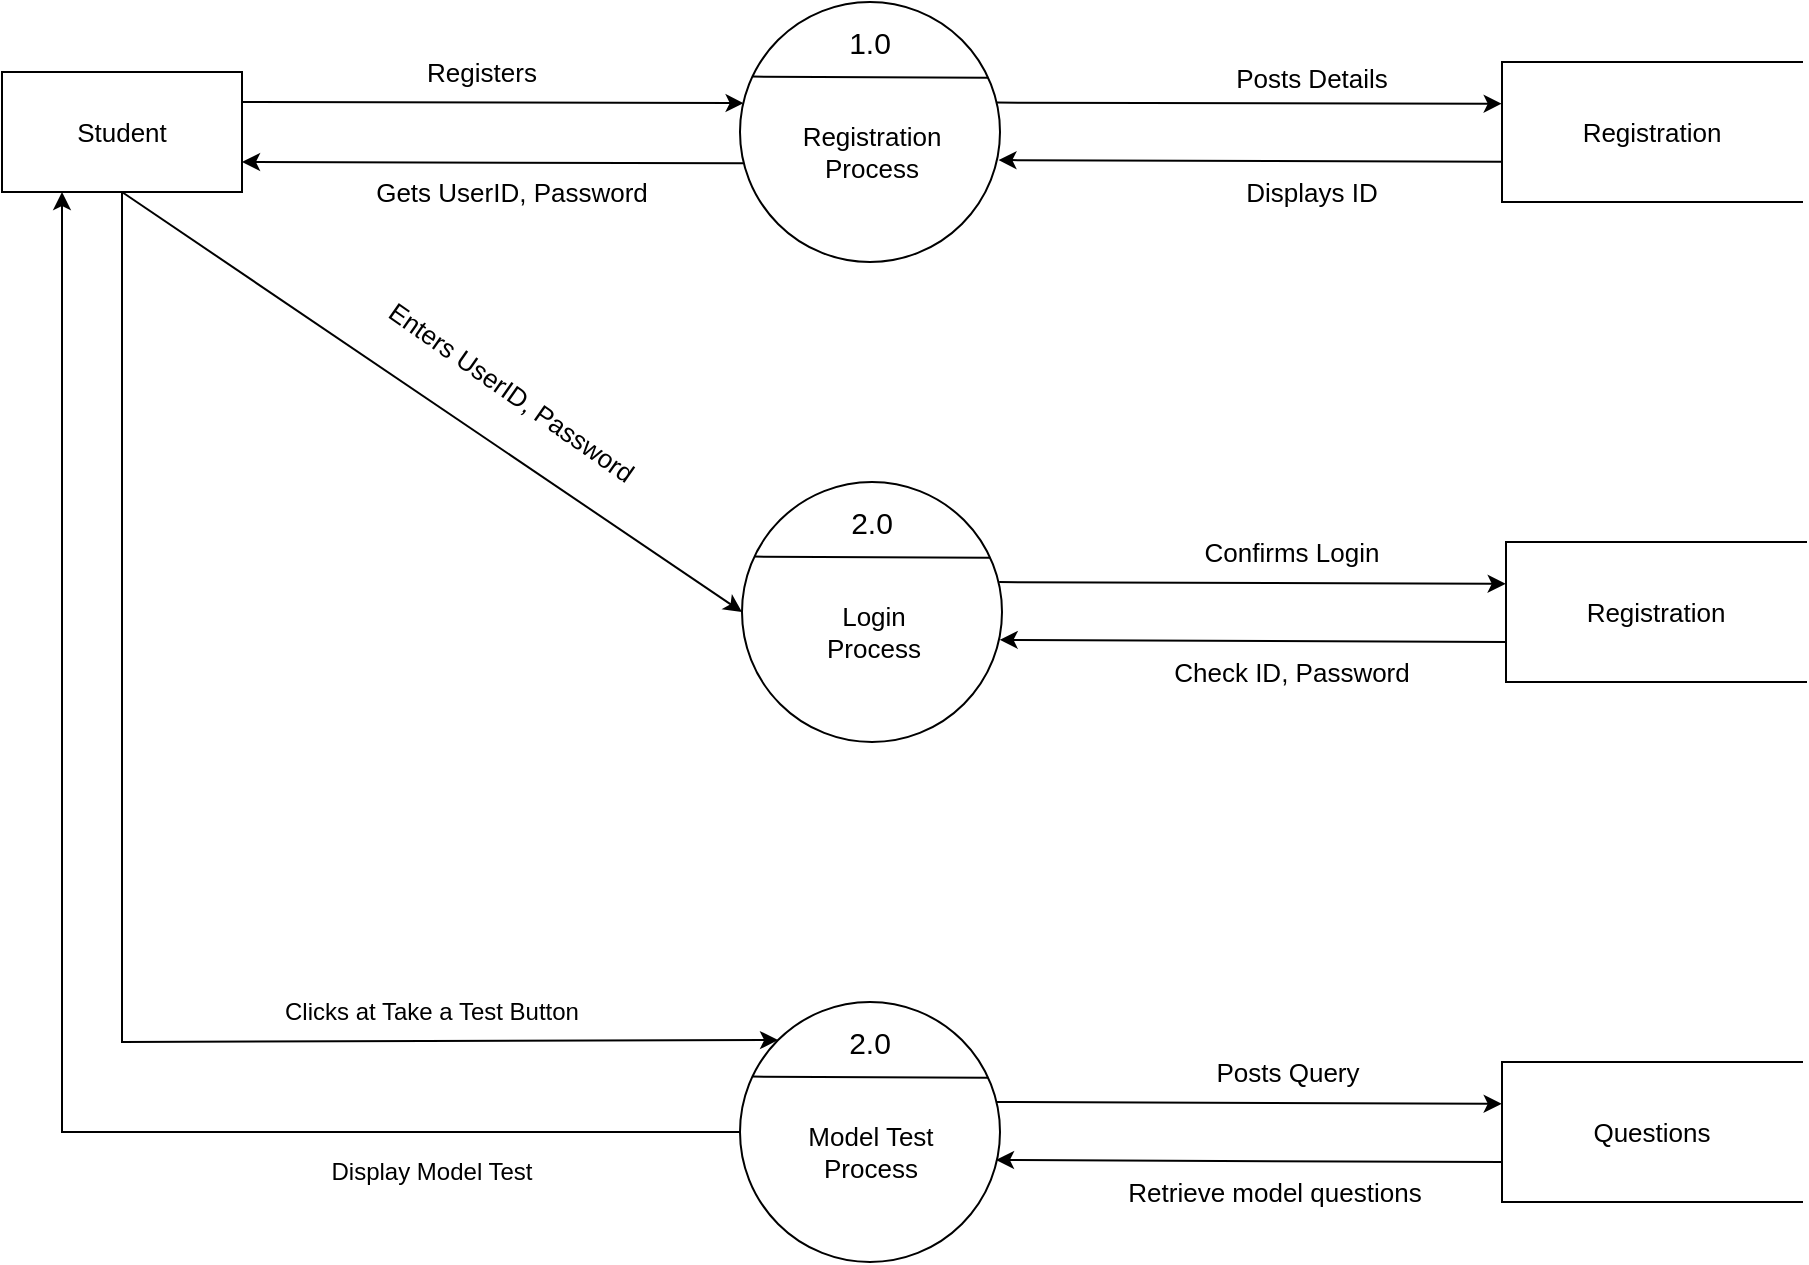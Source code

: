 <mxfile version="21.2.1" type="device">
  <diagram name="Page-1" id="Z-wb2gNtwLOhCS0-J-pc">
    <mxGraphModel dx="1234" dy="726" grid="1" gridSize="10" guides="1" tooltips="1" connect="1" arrows="1" fold="1" page="0" pageScale="1" pageWidth="850" pageHeight="1100" math="0" shadow="0">
      <root>
        <mxCell id="0" />
        <mxCell id="1" parent="0" />
        <mxCell id="Jwdn6dMMMGBfEsykWMbw-2" value="&lt;font style=&quot;font-size: 20px;&quot;&gt;&lt;br&gt;&lt;/font&gt;" style="ellipse;whiteSpace=wrap;html=1;aspect=fixed;" parent="1" vertex="1">
          <mxGeometry x="409" y="180" width="130" height="130" as="geometry" />
        </mxCell>
        <mxCell id="Jwdn6dMMMGBfEsykWMbw-9" value="" style="endArrow=none;html=1;rounded=0;exitX=0.049;exitY=0.287;exitDx=0;exitDy=0;entryX=0.955;entryY=0.291;entryDx=0;entryDy=0;exitPerimeter=0;entryPerimeter=0;" parent="1" source="Jwdn6dMMMGBfEsykWMbw-2" target="Jwdn6dMMMGBfEsykWMbw-2" edge="1">
          <mxGeometry width="50" height="50" relative="1" as="geometry">
            <mxPoint x="420.18" y="217.47" as="sourcePoint" />
            <mxPoint x="527.95" y="217.86" as="targetPoint" />
          </mxGeometry>
        </mxCell>
        <mxCell id="Jwdn6dMMMGBfEsykWMbw-10" value="&lt;font style=&quot;font-size: 15px;&quot;&gt;1.0&lt;/font&gt;" style="text;html=1;strokeColor=none;fillColor=none;align=center;verticalAlign=middle;whiteSpace=wrap;rounded=0;" parent="1" vertex="1">
          <mxGeometry x="454" y="190" width="40" height="20" as="geometry" />
        </mxCell>
        <mxCell id="Jwdn6dMMMGBfEsykWMbw-11" value="&lt;font style=&quot;font-size: 13px;&quot;&gt;Registration&lt;br&gt;Process&lt;/font&gt;" style="text;html=1;strokeColor=none;fillColor=none;align=center;verticalAlign=middle;whiteSpace=wrap;rounded=0;" parent="1" vertex="1">
          <mxGeometry x="445" y="240" width="60" height="30" as="geometry" />
        </mxCell>
        <mxCell id="Jwdn6dMMMGBfEsykWMbw-12" value="&lt;font style=&quot;font-size: 13px;&quot;&gt;Student&lt;/font&gt;" style="rounded=0;whiteSpace=wrap;html=1;" parent="1" vertex="1">
          <mxGeometry x="40" y="215" width="120" height="60" as="geometry" />
        </mxCell>
        <mxCell id="Jwdn6dMMMGBfEsykWMbw-13" value="" style="endArrow=classic;html=1;rounded=0;exitX=1;exitY=0.25;exitDx=0;exitDy=0;entryX=0.014;entryY=0.389;entryDx=0;entryDy=0;entryPerimeter=0;" parent="1" source="Jwdn6dMMMGBfEsykWMbw-12" target="Jwdn6dMMMGBfEsykWMbw-2" edge="1">
          <mxGeometry width="50" height="50" relative="1" as="geometry">
            <mxPoint x="280" y="350" as="sourcePoint" />
            <mxPoint x="330" y="300" as="targetPoint" />
          </mxGeometry>
        </mxCell>
        <mxCell id="Jwdn6dMMMGBfEsykWMbw-14" value="" style="endArrow=classic;html=1;rounded=0;exitX=0.013;exitY=0.62;exitDx=0;exitDy=0;entryX=1;entryY=0.75;entryDx=0;entryDy=0;exitPerimeter=0;" parent="1" source="Jwdn6dMMMGBfEsykWMbw-2" target="Jwdn6dMMMGBfEsykWMbw-12" edge="1">
          <mxGeometry width="50" height="50" relative="1" as="geometry">
            <mxPoint x="409" y="270" as="sourcePoint" />
            <mxPoint x="130" y="270" as="targetPoint" />
          </mxGeometry>
        </mxCell>
        <mxCell id="Jwdn6dMMMGBfEsykWMbw-16" value="&lt;font style=&quot;font-size: 13px;&quot;&gt;Registers&lt;/font&gt;" style="text;html=1;strokeColor=none;fillColor=none;align=center;verticalAlign=middle;whiteSpace=wrap;rounded=0;" parent="1" vertex="1">
          <mxGeometry x="250" y="200" width="60" height="30" as="geometry" />
        </mxCell>
        <mxCell id="Jwdn6dMMMGBfEsykWMbw-20" value="&lt;font style=&quot;font-size: 13px;&quot;&gt;Gets UserID, Password&lt;/font&gt;" style="text;html=1;strokeColor=none;fillColor=none;align=center;verticalAlign=middle;whiteSpace=wrap;rounded=0;" parent="1" vertex="1">
          <mxGeometry x="220" y="260" width="150" height="30" as="geometry" />
        </mxCell>
        <mxCell id="Jwdn6dMMMGBfEsykWMbw-26" value="&lt;font style=&quot;font-size: 20px;&quot;&gt;&lt;br&gt;&lt;/font&gt;" style="ellipse;whiteSpace=wrap;html=1;aspect=fixed;" parent="1" vertex="1">
          <mxGeometry x="410" y="420" width="130" height="130" as="geometry" />
        </mxCell>
        <mxCell id="Jwdn6dMMMGBfEsykWMbw-27" value="" style="endArrow=none;html=1;rounded=0;exitX=0.049;exitY=0.287;exitDx=0;exitDy=0;entryX=0.955;entryY=0.291;entryDx=0;entryDy=0;exitPerimeter=0;entryPerimeter=0;" parent="1" source="Jwdn6dMMMGBfEsykWMbw-26" target="Jwdn6dMMMGBfEsykWMbw-26" edge="1">
          <mxGeometry width="50" height="50" relative="1" as="geometry">
            <mxPoint x="421.18" y="457.47" as="sourcePoint" />
            <mxPoint x="528.95" y="457.86" as="targetPoint" />
          </mxGeometry>
        </mxCell>
        <mxCell id="Jwdn6dMMMGBfEsykWMbw-28" value="&lt;font style=&quot;font-size: 15px;&quot;&gt;2.0&lt;/font&gt;" style="text;html=1;strokeColor=none;fillColor=none;align=center;verticalAlign=middle;whiteSpace=wrap;rounded=0;" parent="1" vertex="1">
          <mxGeometry x="455" y="430" width="40" height="20" as="geometry" />
        </mxCell>
        <mxCell id="Jwdn6dMMMGBfEsykWMbw-29" value="&lt;font style=&quot;font-size: 13px;&quot;&gt;Login&lt;br&gt;Process&lt;/font&gt;" style="text;html=1;strokeColor=none;fillColor=none;align=center;verticalAlign=middle;whiteSpace=wrap;rounded=0;" parent="1" vertex="1">
          <mxGeometry x="446" y="480" width="60" height="30" as="geometry" />
        </mxCell>
        <mxCell id="Jwdn6dMMMGBfEsykWMbw-30" value="" style="endArrow=classic;html=1;rounded=0;exitX=0.5;exitY=1;exitDx=0;exitDy=0;entryX=0;entryY=0.5;entryDx=0;entryDy=0;" parent="1" source="Jwdn6dMMMGBfEsykWMbw-12" target="Jwdn6dMMMGBfEsykWMbw-26" edge="1">
          <mxGeometry width="50" height="50" relative="1" as="geometry">
            <mxPoint x="360" y="460" as="sourcePoint" />
            <mxPoint x="410" y="410" as="targetPoint" />
          </mxGeometry>
        </mxCell>
        <mxCell id="Jwdn6dMMMGBfEsykWMbw-31" value="&lt;font style=&quot;font-size: 13px;&quot;&gt;Enters UserID, Password&lt;/font&gt;" style="text;html=1;strokeColor=none;fillColor=none;align=center;verticalAlign=middle;whiteSpace=wrap;rounded=0;rotation=35;" parent="1" vertex="1">
          <mxGeometry x="205" y="360" width="180" height="30" as="geometry" />
        </mxCell>
        <mxCell id="Jwdn6dMMMGBfEsykWMbw-36" value="&lt;font style=&quot;font-size: 20px;&quot;&gt;&lt;br&gt;&lt;/font&gt;" style="ellipse;whiteSpace=wrap;html=1;aspect=fixed;" parent="1" vertex="1">
          <mxGeometry x="409" y="680" width="130" height="130" as="geometry" />
        </mxCell>
        <mxCell id="Jwdn6dMMMGBfEsykWMbw-37" value="" style="endArrow=none;html=1;rounded=0;exitX=0.049;exitY=0.287;exitDx=0;exitDy=0;entryX=0.955;entryY=0.291;entryDx=0;entryDy=0;exitPerimeter=0;entryPerimeter=0;" parent="1" source="Jwdn6dMMMGBfEsykWMbw-36" target="Jwdn6dMMMGBfEsykWMbw-36" edge="1">
          <mxGeometry width="50" height="50" relative="1" as="geometry">
            <mxPoint x="420.18" y="717.47" as="sourcePoint" />
            <mxPoint x="527.95" y="717.86" as="targetPoint" />
          </mxGeometry>
        </mxCell>
        <mxCell id="Jwdn6dMMMGBfEsykWMbw-38" value="&lt;font style=&quot;font-size: 15px;&quot;&gt;2.0&lt;/font&gt;" style="text;html=1;strokeColor=none;fillColor=none;align=center;verticalAlign=middle;whiteSpace=wrap;rounded=0;" parent="1" vertex="1">
          <mxGeometry x="454" y="690" width="40" height="20" as="geometry" />
        </mxCell>
        <mxCell id="Jwdn6dMMMGBfEsykWMbw-39" value="&lt;span style=&quot;font-size: 13px;&quot;&gt;Model Test Process&lt;/span&gt;" style="text;html=1;strokeColor=none;fillColor=none;align=center;verticalAlign=middle;whiteSpace=wrap;rounded=0;" parent="1" vertex="1">
          <mxGeometry x="436.5" y="740" width="75" height="30" as="geometry" />
        </mxCell>
        <mxCell id="Jwdn6dMMMGBfEsykWMbw-41" value="" style="endArrow=classic;html=1;rounded=0;exitX=0.5;exitY=1;exitDx=0;exitDy=0;entryX=0;entryY=0;entryDx=0;entryDy=0;" parent="1" source="Jwdn6dMMMGBfEsykWMbw-12" target="Jwdn6dMMMGBfEsykWMbw-36" edge="1">
          <mxGeometry width="50" height="50" relative="1" as="geometry">
            <mxPoint x="530" y="640" as="sourcePoint" />
            <mxPoint x="580" y="590" as="targetPoint" />
            <Array as="points">
              <mxPoint x="100" y="700" />
            </Array>
          </mxGeometry>
        </mxCell>
        <mxCell id="Jwdn6dMMMGBfEsykWMbw-42" value="Display Model Test" style="text;html=1;strokeColor=none;fillColor=none;align=center;verticalAlign=middle;whiteSpace=wrap;rounded=0;rotation=0;" parent="1" vertex="1">
          <mxGeometry x="165" y="750" width="180" height="30" as="geometry" />
        </mxCell>
        <mxCell id="Jwdn6dMMMGBfEsykWMbw-43" value="" style="endArrow=classic;html=1;rounded=0;exitX=0;exitY=0.5;exitDx=0;exitDy=0;entryX=0.25;entryY=1;entryDx=0;entryDy=0;" parent="1" source="Jwdn6dMMMGBfEsykWMbw-36" target="Jwdn6dMMMGBfEsykWMbw-12" edge="1">
          <mxGeometry width="50" height="50" relative="1" as="geometry">
            <mxPoint x="360" y="775" as="sourcePoint" />
            <mxPoint x="60" y="280" as="targetPoint" />
            <Array as="points">
              <mxPoint x="70" y="745" />
            </Array>
          </mxGeometry>
        </mxCell>
        <mxCell id="Jwdn6dMMMGBfEsykWMbw-44" value="Clicks at Take a Test Button" style="text;html=1;strokeColor=none;fillColor=none;align=center;verticalAlign=middle;whiteSpace=wrap;rounded=0;rotation=0;" parent="1" vertex="1">
          <mxGeometry x="170" y="670" width="170" height="30" as="geometry" />
        </mxCell>
        <mxCell id="Jwdn6dMMMGBfEsykWMbw-48" value="" style="endArrow=classic;html=1;rounded=0;exitX=0.987;exitY=0.387;exitDx=0;exitDy=0;entryX=-0.001;entryY=0.298;entryDx=0;entryDy=0;entryPerimeter=0;exitPerimeter=0;" parent="1" source="Jwdn6dMMMGBfEsykWMbw-2" target="Jwdn6dMMMGBfEsykWMbw-58" edge="1">
          <mxGeometry width="50" height="50" relative="1" as="geometry">
            <mxPoint x="539" y="230" as="sourcePoint" />
            <mxPoint x="790" y="231" as="targetPoint" />
          </mxGeometry>
        </mxCell>
        <mxCell id="Jwdn6dMMMGBfEsykWMbw-49" value="" style="endArrow=classic;html=1;rounded=0;exitX=0;exitY=0.713;exitDx=0;exitDy=0;entryX=0.994;entryY=0.608;entryDx=0;entryDy=0;exitPerimeter=0;entryPerimeter=0;" parent="1" source="Jwdn6dMMMGBfEsykWMbw-58" target="Jwdn6dMMMGBfEsykWMbw-2" edge="1">
          <mxGeometry width="50" height="50" relative="1" as="geometry">
            <mxPoint x="790" y="260" as="sourcePoint" />
            <mxPoint x="539" y="259" as="targetPoint" />
          </mxGeometry>
        </mxCell>
        <mxCell id="Jwdn6dMMMGBfEsykWMbw-58" value="&lt;font style=&quot;font-size: 13px;&quot;&gt;Registration&lt;/font&gt;" style="html=1;dashed=0;whiteSpace=wrap;shape=partialRectangle;right=0;" parent="1" vertex="1">
          <mxGeometry x="790" y="210" width="150" height="70" as="geometry" />
        </mxCell>
        <mxCell id="Jwdn6dMMMGBfEsykWMbw-60" value="&lt;font style=&quot;font-size: 13px;&quot;&gt;Displays ID&lt;/font&gt;" style="text;html=1;strokeColor=none;fillColor=none;align=center;verticalAlign=middle;whiteSpace=wrap;rounded=0;" parent="1" vertex="1">
          <mxGeometry x="650" y="260" width="90" height="30" as="geometry" />
        </mxCell>
        <mxCell id="Jwdn6dMMMGBfEsykWMbw-61" value="&lt;font style=&quot;font-size: 13px;&quot;&gt;Posts Details&lt;/font&gt;" style="text;html=1;strokeColor=none;fillColor=none;align=center;verticalAlign=middle;whiteSpace=wrap;rounded=0;" parent="1" vertex="1">
          <mxGeometry x="650" y="203" width="90" height="30" as="geometry" />
        </mxCell>
        <mxCell id="Jwdn6dMMMGBfEsykWMbw-62" value="" style="endArrow=classic;html=1;rounded=0;exitX=0.989;exitY=0.385;exitDx=0;exitDy=0;entryX=-0.001;entryY=0.299;entryDx=0;entryDy=0;entryPerimeter=0;exitPerimeter=0;" parent="1" source="Jwdn6dMMMGBfEsykWMbw-26" target="Jwdn6dMMMGBfEsykWMbw-64" edge="1">
          <mxGeometry width="50" height="50" relative="1" as="geometry">
            <mxPoint x="539" y="469.87" as="sourcePoint" />
            <mxPoint x="792" y="470.87" as="targetPoint" />
          </mxGeometry>
        </mxCell>
        <mxCell id="Jwdn6dMMMGBfEsykWMbw-63" value="" style="endArrow=classic;html=1;rounded=0;exitX=0.001;exitY=0.715;exitDx=0;exitDy=0;entryX=0.991;entryY=0.607;entryDx=0;entryDy=0;exitPerimeter=0;entryPerimeter=0;" parent="1" source="Jwdn6dMMMGBfEsykWMbw-64" target="Jwdn6dMMMGBfEsykWMbw-26" edge="1">
          <mxGeometry width="50" height="50" relative="1" as="geometry">
            <mxPoint x="792" y="499.87" as="sourcePoint" />
            <mxPoint x="540" y="498.87" as="targetPoint" />
          </mxGeometry>
        </mxCell>
        <mxCell id="Jwdn6dMMMGBfEsykWMbw-64" value="&lt;font style=&quot;font-size: 13px;&quot;&gt;Registration&lt;/font&gt;" style="html=1;dashed=0;whiteSpace=wrap;shape=partialRectangle;right=0;" parent="1" vertex="1">
          <mxGeometry x="792" y="450" width="150" height="70" as="geometry" />
        </mxCell>
        <mxCell id="Jwdn6dMMMGBfEsykWMbw-65" value="&lt;font style=&quot;font-size: 13px;&quot;&gt;Check ID, Password&lt;/font&gt;" style="text;html=1;strokeColor=none;fillColor=none;align=center;verticalAlign=middle;whiteSpace=wrap;rounded=0;" parent="1" vertex="1">
          <mxGeometry x="615" y="500" width="140" height="30" as="geometry" />
        </mxCell>
        <mxCell id="Jwdn6dMMMGBfEsykWMbw-67" value="&lt;font style=&quot;font-size: 13px;&quot;&gt;Confirms Login&lt;/font&gt;" style="text;html=1;strokeColor=none;fillColor=none;align=center;verticalAlign=middle;whiteSpace=wrap;rounded=0;" parent="1" vertex="1">
          <mxGeometry x="630" y="440" width="110" height="30" as="geometry" />
        </mxCell>
        <mxCell id="Jwdn6dMMMGBfEsykWMbw-73" value="" style="endArrow=classic;html=1;rounded=0;exitX=0.989;exitY=0.385;exitDx=0;exitDy=0;entryX=-0.001;entryY=0.299;entryDx=0;entryDy=0;entryPerimeter=0;exitPerimeter=0;" parent="1" target="Jwdn6dMMMGBfEsykWMbw-75" edge="1">
          <mxGeometry width="50" height="50" relative="1" as="geometry">
            <mxPoint x="537" y="730" as="sourcePoint" />
            <mxPoint x="790" y="730.87" as="targetPoint" />
          </mxGeometry>
        </mxCell>
        <mxCell id="Jwdn6dMMMGBfEsykWMbw-74" value="" style="endArrow=classic;html=1;rounded=0;exitX=0.001;exitY=0.715;exitDx=0;exitDy=0;entryX=0.991;entryY=0.607;entryDx=0;entryDy=0;exitPerimeter=0;entryPerimeter=0;" parent="1" source="Jwdn6dMMMGBfEsykWMbw-75" edge="1">
          <mxGeometry width="50" height="50" relative="1" as="geometry">
            <mxPoint x="790" y="759.87" as="sourcePoint" />
            <mxPoint x="537" y="759" as="targetPoint" />
          </mxGeometry>
        </mxCell>
        <mxCell id="Jwdn6dMMMGBfEsykWMbw-75" value="&lt;font style=&quot;font-size: 13px;&quot;&gt;Questions&lt;/font&gt;" style="html=1;dashed=0;whiteSpace=wrap;shape=partialRectangle;right=0;" parent="1" vertex="1">
          <mxGeometry x="790" y="710" width="150" height="70" as="geometry" />
        </mxCell>
        <mxCell id="Jwdn6dMMMGBfEsykWMbw-76" value="&lt;font style=&quot;font-size: 13px;&quot;&gt;Retrieve model questions&lt;/font&gt;" style="text;html=1;strokeColor=none;fillColor=none;align=center;verticalAlign=middle;whiteSpace=wrap;rounded=0;" parent="1" vertex="1">
          <mxGeometry x="600" y="760" width="153" height="30" as="geometry" />
        </mxCell>
        <mxCell id="Jwdn6dMMMGBfEsykWMbw-77" value="&lt;font style=&quot;font-size: 13px;&quot;&gt;Posts Query&lt;/font&gt;" style="text;html=1;strokeColor=none;fillColor=none;align=center;verticalAlign=middle;whiteSpace=wrap;rounded=0;" parent="1" vertex="1">
          <mxGeometry x="628" y="700" width="110" height="30" as="geometry" />
        </mxCell>
      </root>
    </mxGraphModel>
  </diagram>
</mxfile>
